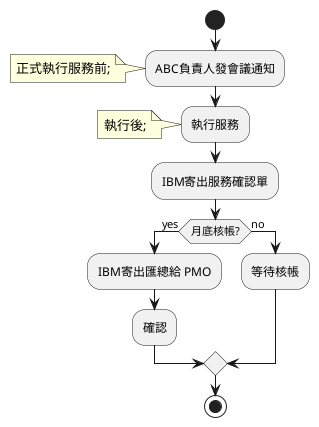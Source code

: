 
' ' ========================= case 2

' ' 請下列流程轉成 sequence diagram
' ' 1. 正式執行服務前, ABC負責人應發會議通知給PMO 及相關同仁
' ' 2. 執行後, IBM 寄出服務確認單, 應包括PMO
' ' 3. 月底核帳, IBM 寄出服務確認單匯總給 PMO 及相關同仁進行確認


' @startuml

' participant ABC負責人
' participant PMO
' participant 相關同仁
' participant IBM

' ABC負責人 -> ABC負責人: 發會議通知
' note over ABC負責人: 正式執行服務前
' ABC負責人 -> PMO: 通知
' ABC負責人 -> 相關同仁: 通知

' activate IBM
' IBM -> IBM: 寄出服務確認單
' note over IBM: 執行後
' IBM -> PMO: 包含PMO
' ' deactivate IBM

' ' activate IBM
' IBM -> PMO: 寄出服務確認單匯總
' note over IBM: 月底核帳
' IBM -> 相關同仁: 確認單匯總
' deactivate IBM

' @enduml


' ========================= case 1
' 請將下列流程轉成 plantUML
' 1. 正式執行服務前, ABC負責人應發會議通知給PMO 及相關同仁
' 2. 執行後, IBM 寄出服務確認單, 應包括PMO
' 3. 月底核帳, IBM 寄出服務確認單匯總給 PMO 及相關同仁進行確認

@startuml

start

:ABC負責人發會議通知;
note left: 正式執行服務前;

:執行服務;
note left: 執行後;

:IBM寄出服務確認單;

if (月底核帳?) then (yes)
    :IBM寄出匯總給 PMO;
    :確認;
else (no)
    :等待核帳;
endif

stop

@enduml
